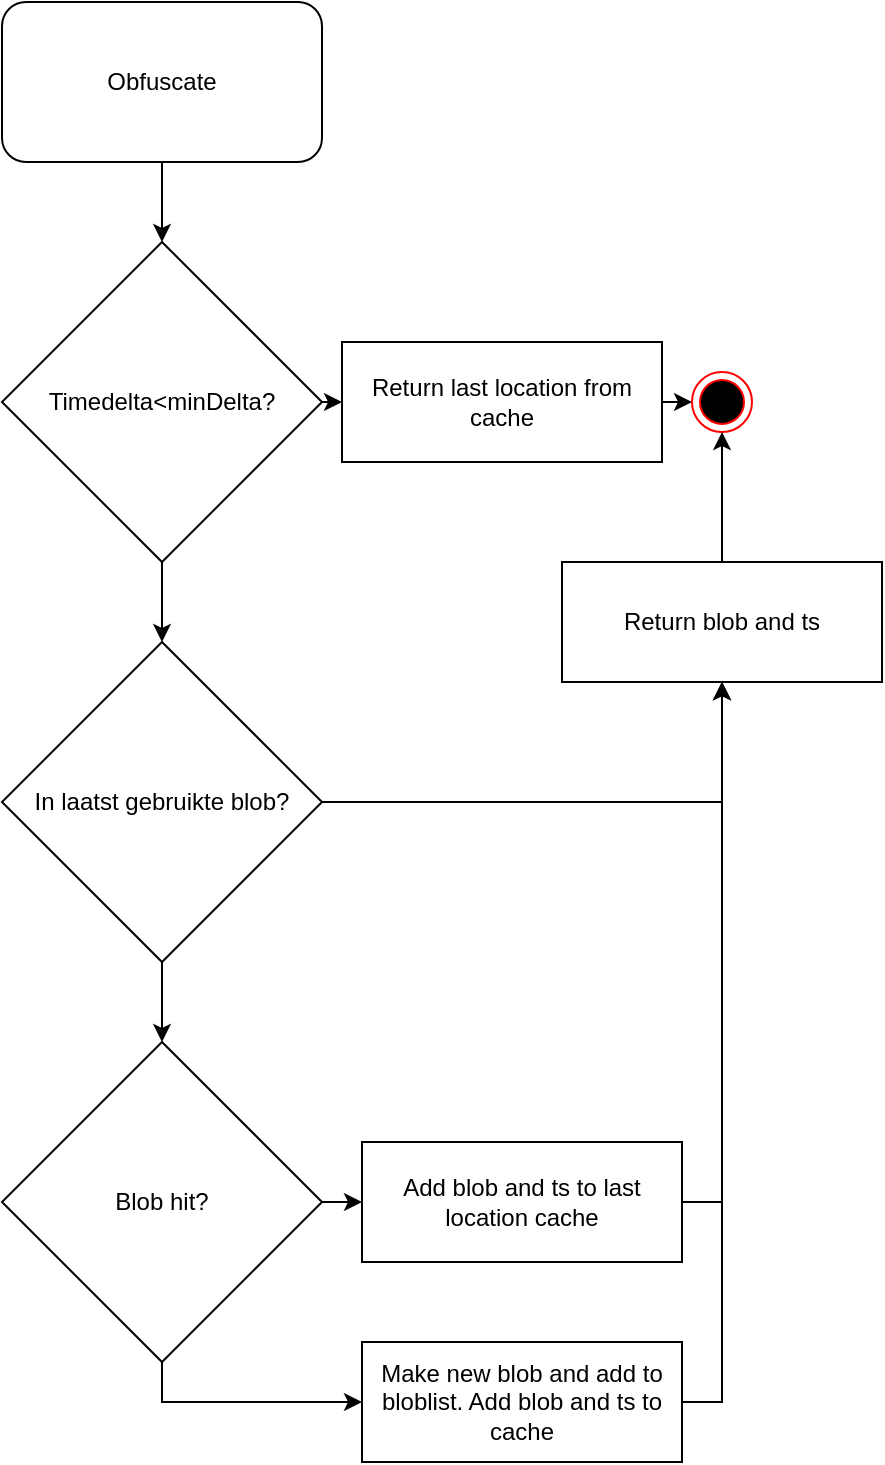 <mxfile version="26.0.5">
  <diagram name="Page-1" id="rcy1EOV1hMq-oP2Hw1SG">
    <mxGraphModel dx="1434" dy="893" grid="1" gridSize="10" guides="1" tooltips="1" connect="1" arrows="1" fold="1" page="1" pageScale="1" pageWidth="850" pageHeight="1100" math="0" shadow="0">
      <root>
        <mxCell id="0" />
        <mxCell id="1" parent="0" />
        <mxCell id="3KQkP_uHj6IdCOXqkeaI-6" style="edgeStyle=orthogonalEdgeStyle;rounded=0;orthogonalLoop=1;jettySize=auto;html=1;exitX=0.5;exitY=1;exitDx=0;exitDy=0;entryX=0.5;entryY=0;entryDx=0;entryDy=0;" edge="1" parent="1" source="3KQkP_uHj6IdCOXqkeaI-1" target="3KQkP_uHj6IdCOXqkeaI-5">
          <mxGeometry relative="1" as="geometry" />
        </mxCell>
        <mxCell id="3KQkP_uHj6IdCOXqkeaI-32" style="edgeStyle=orthogonalEdgeStyle;rounded=0;orthogonalLoop=1;jettySize=auto;html=1;exitX=1;exitY=0.5;exitDx=0;exitDy=0;entryX=0;entryY=0.5;entryDx=0;entryDy=0;" edge="1" parent="1" source="3KQkP_uHj6IdCOXqkeaI-1" target="3KQkP_uHj6IdCOXqkeaI-31">
          <mxGeometry relative="1" as="geometry" />
        </mxCell>
        <mxCell id="3KQkP_uHj6IdCOXqkeaI-1" value="Timedelta&amp;lt;minDelta?" style="rhombus;whiteSpace=wrap;html=1;" vertex="1" parent="1">
          <mxGeometry x="60" y="160" width="160" height="160" as="geometry" />
        </mxCell>
        <mxCell id="3KQkP_uHj6IdCOXqkeaI-4" style="edgeStyle=orthogonalEdgeStyle;rounded=0;orthogonalLoop=1;jettySize=auto;html=1;exitX=0.5;exitY=1;exitDx=0;exitDy=0;entryX=0.5;entryY=0;entryDx=0;entryDy=0;" edge="1" parent="1" source="3KQkP_uHj6IdCOXqkeaI-2" target="3KQkP_uHj6IdCOXqkeaI-1">
          <mxGeometry relative="1" as="geometry" />
        </mxCell>
        <mxCell id="3KQkP_uHj6IdCOXqkeaI-2" value="Obfuscate" style="rounded=1;whiteSpace=wrap;html=1;" vertex="1" parent="1">
          <mxGeometry x="60" y="40" width="160" height="80" as="geometry" />
        </mxCell>
        <mxCell id="3KQkP_uHj6IdCOXqkeaI-13" style="edgeStyle=orthogonalEdgeStyle;rounded=0;orthogonalLoop=1;jettySize=auto;html=1;exitX=0.5;exitY=1;exitDx=0;exitDy=0;entryX=0.5;entryY=0;entryDx=0;entryDy=0;" edge="1" parent="1" source="3KQkP_uHj6IdCOXqkeaI-5" target="3KQkP_uHj6IdCOXqkeaI-7">
          <mxGeometry relative="1" as="geometry" />
        </mxCell>
        <mxCell id="3KQkP_uHj6IdCOXqkeaI-29" style="edgeStyle=orthogonalEdgeStyle;rounded=0;orthogonalLoop=1;jettySize=auto;html=1;exitX=1;exitY=0.5;exitDx=0;exitDy=0;entryX=0.5;entryY=1;entryDx=0;entryDy=0;" edge="1" parent="1" source="3KQkP_uHj6IdCOXqkeaI-5" target="3KQkP_uHj6IdCOXqkeaI-23">
          <mxGeometry relative="1" as="geometry" />
        </mxCell>
        <mxCell id="3KQkP_uHj6IdCOXqkeaI-5" value="In laatst gebruikte blob?" style="rhombus;whiteSpace=wrap;html=1;" vertex="1" parent="1">
          <mxGeometry x="60" y="360" width="160" height="160" as="geometry" />
        </mxCell>
        <mxCell id="3KQkP_uHj6IdCOXqkeaI-17" style="edgeStyle=orthogonalEdgeStyle;rounded=0;orthogonalLoop=1;jettySize=auto;html=1;exitX=1;exitY=0.5;exitDx=0;exitDy=0;entryX=0;entryY=0.5;entryDx=0;entryDy=0;" edge="1" parent="1" source="3KQkP_uHj6IdCOXqkeaI-7" target="3KQkP_uHj6IdCOXqkeaI-16">
          <mxGeometry relative="1" as="geometry" />
        </mxCell>
        <mxCell id="3KQkP_uHj6IdCOXqkeaI-21" style="edgeStyle=orthogonalEdgeStyle;rounded=0;orthogonalLoop=1;jettySize=auto;html=1;exitX=0.5;exitY=1;exitDx=0;exitDy=0;entryX=0;entryY=0.5;entryDx=0;entryDy=0;" edge="1" parent="1" source="3KQkP_uHj6IdCOXqkeaI-7" target="3KQkP_uHj6IdCOXqkeaI-20">
          <mxGeometry relative="1" as="geometry" />
        </mxCell>
        <mxCell id="3KQkP_uHj6IdCOXqkeaI-7" value="Blob hit?" style="rhombus;whiteSpace=wrap;html=1;" vertex="1" parent="1">
          <mxGeometry x="60" y="560" width="160" height="160" as="geometry" />
        </mxCell>
        <mxCell id="3KQkP_uHj6IdCOXqkeaI-9" value="" style="ellipse;html=1;shape=endState;fillColor=#000000;strokeColor=#ff0000;" vertex="1" parent="1">
          <mxGeometry x="405" y="225" width="30" height="30" as="geometry" />
        </mxCell>
        <mxCell id="3KQkP_uHj6IdCOXqkeaI-24" style="edgeStyle=orthogonalEdgeStyle;rounded=0;orthogonalLoop=1;jettySize=auto;html=1;exitX=1;exitY=0.5;exitDx=0;exitDy=0;entryX=0.5;entryY=1;entryDx=0;entryDy=0;" edge="1" parent="1" source="3KQkP_uHj6IdCOXqkeaI-16" target="3KQkP_uHj6IdCOXqkeaI-23">
          <mxGeometry relative="1" as="geometry" />
        </mxCell>
        <mxCell id="3KQkP_uHj6IdCOXqkeaI-16" value="Add blob and ts to last location cache" style="rounded=0;whiteSpace=wrap;html=1;" vertex="1" parent="1">
          <mxGeometry x="240" y="610" width="160" height="60" as="geometry" />
        </mxCell>
        <mxCell id="3KQkP_uHj6IdCOXqkeaI-28" style="edgeStyle=orthogonalEdgeStyle;rounded=0;orthogonalLoop=1;jettySize=auto;html=1;exitX=1;exitY=0.5;exitDx=0;exitDy=0;entryX=0.5;entryY=1;entryDx=0;entryDy=0;" edge="1" parent="1" source="3KQkP_uHj6IdCOXqkeaI-20" target="3KQkP_uHj6IdCOXqkeaI-23">
          <mxGeometry relative="1" as="geometry" />
        </mxCell>
        <mxCell id="3KQkP_uHj6IdCOXqkeaI-20" value="Make new blob and add to bloblist. Add blob and ts to cache" style="rounded=0;whiteSpace=wrap;html=1;" vertex="1" parent="1">
          <mxGeometry x="240" y="710" width="160" height="60" as="geometry" />
        </mxCell>
        <mxCell id="3KQkP_uHj6IdCOXqkeaI-26" style="edgeStyle=orthogonalEdgeStyle;rounded=0;orthogonalLoop=1;jettySize=auto;html=1;exitX=0.5;exitY=0;exitDx=0;exitDy=0;entryX=0.5;entryY=1;entryDx=0;entryDy=0;" edge="1" parent="1" source="3KQkP_uHj6IdCOXqkeaI-23" target="3KQkP_uHj6IdCOXqkeaI-9">
          <mxGeometry relative="1" as="geometry" />
        </mxCell>
        <mxCell id="3KQkP_uHj6IdCOXqkeaI-23" value="Return blob and ts" style="rounded=0;whiteSpace=wrap;html=1;" vertex="1" parent="1">
          <mxGeometry x="340" y="320" width="160" height="60" as="geometry" />
        </mxCell>
        <mxCell id="3KQkP_uHj6IdCOXqkeaI-33" style="edgeStyle=orthogonalEdgeStyle;rounded=0;orthogonalLoop=1;jettySize=auto;html=1;exitX=1;exitY=0.5;exitDx=0;exitDy=0;entryX=0;entryY=0.5;entryDx=0;entryDy=0;" edge="1" parent="1" source="3KQkP_uHj6IdCOXqkeaI-31" target="3KQkP_uHj6IdCOXqkeaI-9">
          <mxGeometry relative="1" as="geometry" />
        </mxCell>
        <mxCell id="3KQkP_uHj6IdCOXqkeaI-31" value="Return last location from cache" style="rounded=0;whiteSpace=wrap;html=1;" vertex="1" parent="1">
          <mxGeometry x="230" y="210" width="160" height="60" as="geometry" />
        </mxCell>
      </root>
    </mxGraphModel>
  </diagram>
</mxfile>
